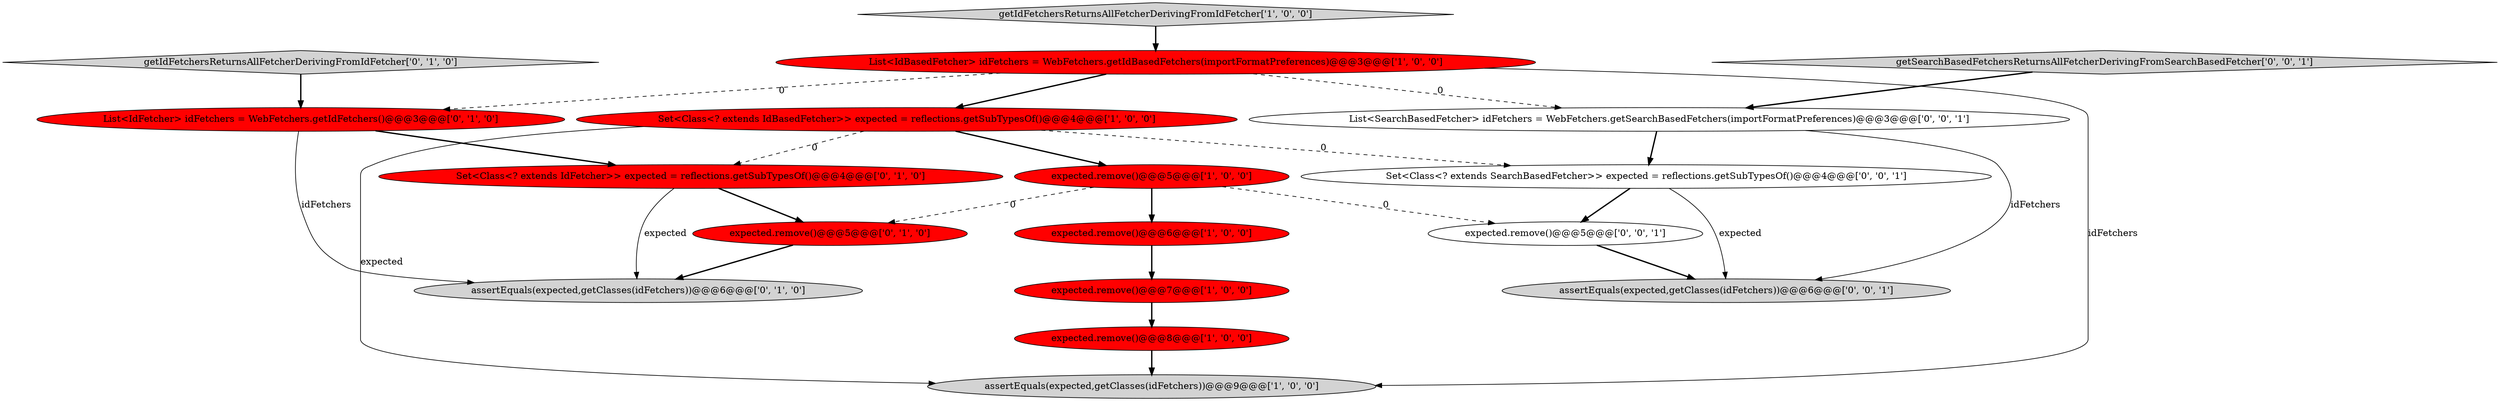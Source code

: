 digraph {
12 [style = filled, label = "getIdFetchersReturnsAllFetcherDerivingFromIdFetcher['0', '1', '0']", fillcolor = lightgray, shape = diamond image = "AAA0AAABBB2BBB"];
1 [style = filled, label = "expected.remove()@@@8@@@['1', '0', '0']", fillcolor = red, shape = ellipse image = "AAA1AAABBB1BBB"];
2 [style = filled, label = "getIdFetchersReturnsAllFetcherDerivingFromIdFetcher['1', '0', '0']", fillcolor = lightgray, shape = diamond image = "AAA0AAABBB1BBB"];
10 [style = filled, label = "assertEquals(expected,getClasses(idFetchers))@@@6@@@['0', '1', '0']", fillcolor = lightgray, shape = ellipse image = "AAA0AAABBB2BBB"];
16 [style = filled, label = "getSearchBasedFetchersReturnsAllFetcherDerivingFromSearchBasedFetcher['0', '0', '1']", fillcolor = lightgray, shape = diamond image = "AAA0AAABBB3BBB"];
11 [style = filled, label = "List<IdFetcher> idFetchers = WebFetchers.getIdFetchers()@@@3@@@['0', '1', '0']", fillcolor = red, shape = ellipse image = "AAA1AAABBB2BBB"];
4 [style = filled, label = "expected.remove()@@@5@@@['1', '0', '0']", fillcolor = red, shape = ellipse image = "AAA1AAABBB1BBB"];
6 [style = filled, label = "expected.remove()@@@6@@@['1', '0', '0']", fillcolor = red, shape = ellipse image = "AAA1AAABBB1BBB"];
17 [style = filled, label = "Set<Class<? extends SearchBasedFetcher>> expected = reflections.getSubTypesOf()@@@4@@@['0', '0', '1']", fillcolor = white, shape = ellipse image = "AAA0AAABBB3BBB"];
15 [style = filled, label = "assertEquals(expected,getClasses(idFetchers))@@@6@@@['0', '0', '1']", fillcolor = lightgray, shape = ellipse image = "AAA0AAABBB3BBB"];
3 [style = filled, label = "List<IdBasedFetcher> idFetchers = WebFetchers.getIdBasedFetchers(importFormatPreferences)@@@3@@@['1', '0', '0']", fillcolor = red, shape = ellipse image = "AAA1AAABBB1BBB"];
8 [style = filled, label = "expected.remove()@@@5@@@['0', '1', '0']", fillcolor = red, shape = ellipse image = "AAA1AAABBB2BBB"];
13 [style = filled, label = "expected.remove()@@@5@@@['0', '0', '1']", fillcolor = white, shape = ellipse image = "AAA0AAABBB3BBB"];
0 [style = filled, label = "Set<Class<? extends IdBasedFetcher>> expected = reflections.getSubTypesOf()@@@4@@@['1', '0', '0']", fillcolor = red, shape = ellipse image = "AAA1AAABBB1BBB"];
5 [style = filled, label = "assertEquals(expected,getClasses(idFetchers))@@@9@@@['1', '0', '0']", fillcolor = lightgray, shape = ellipse image = "AAA0AAABBB1BBB"];
14 [style = filled, label = "List<SearchBasedFetcher> idFetchers = WebFetchers.getSearchBasedFetchers(importFormatPreferences)@@@3@@@['0', '0', '1']", fillcolor = white, shape = ellipse image = "AAA0AAABBB3BBB"];
7 [style = filled, label = "expected.remove()@@@7@@@['1', '0', '0']", fillcolor = red, shape = ellipse image = "AAA1AAABBB1BBB"];
9 [style = filled, label = "Set<Class<? extends IdFetcher>> expected = reflections.getSubTypesOf()@@@4@@@['0', '1', '0']", fillcolor = red, shape = ellipse image = "AAA1AAABBB2BBB"];
1->5 [style = bold, label=""];
8->10 [style = bold, label=""];
7->1 [style = bold, label=""];
4->6 [style = bold, label=""];
2->3 [style = bold, label=""];
11->10 [style = solid, label="idFetchers"];
12->11 [style = bold, label=""];
3->5 [style = solid, label="idFetchers"];
14->17 [style = bold, label=""];
11->9 [style = bold, label=""];
9->8 [style = bold, label=""];
0->17 [style = dashed, label="0"];
3->0 [style = bold, label=""];
17->15 [style = solid, label="expected"];
0->4 [style = bold, label=""];
4->8 [style = dashed, label="0"];
16->14 [style = bold, label=""];
17->13 [style = bold, label=""];
0->5 [style = solid, label="expected"];
13->15 [style = bold, label=""];
0->9 [style = dashed, label="0"];
14->15 [style = solid, label="idFetchers"];
3->11 [style = dashed, label="0"];
6->7 [style = bold, label=""];
3->14 [style = dashed, label="0"];
4->13 [style = dashed, label="0"];
9->10 [style = solid, label="expected"];
}
